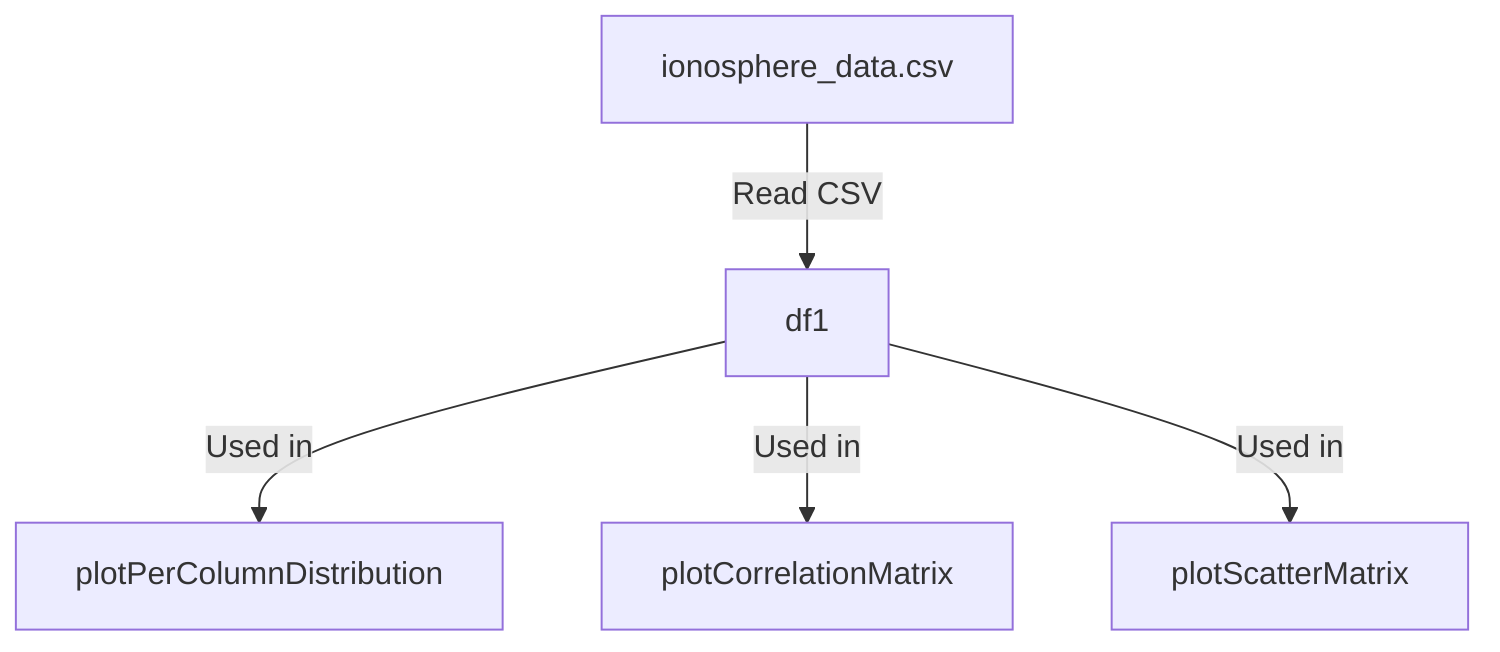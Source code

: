 flowchart TD
  %% Node for Data Source
  A1["ionosphere_data.csv"] -->|Read CSV| B1["df1"]
  %% Node for Data Variable
  B1 -->|Used in| C1["plotPerColumnDistribution"]
  B1 -->|Used in| D1["plotCorrelationMatrix"]
  B1 -->|Used in| E1["plotScatterMatrix"]